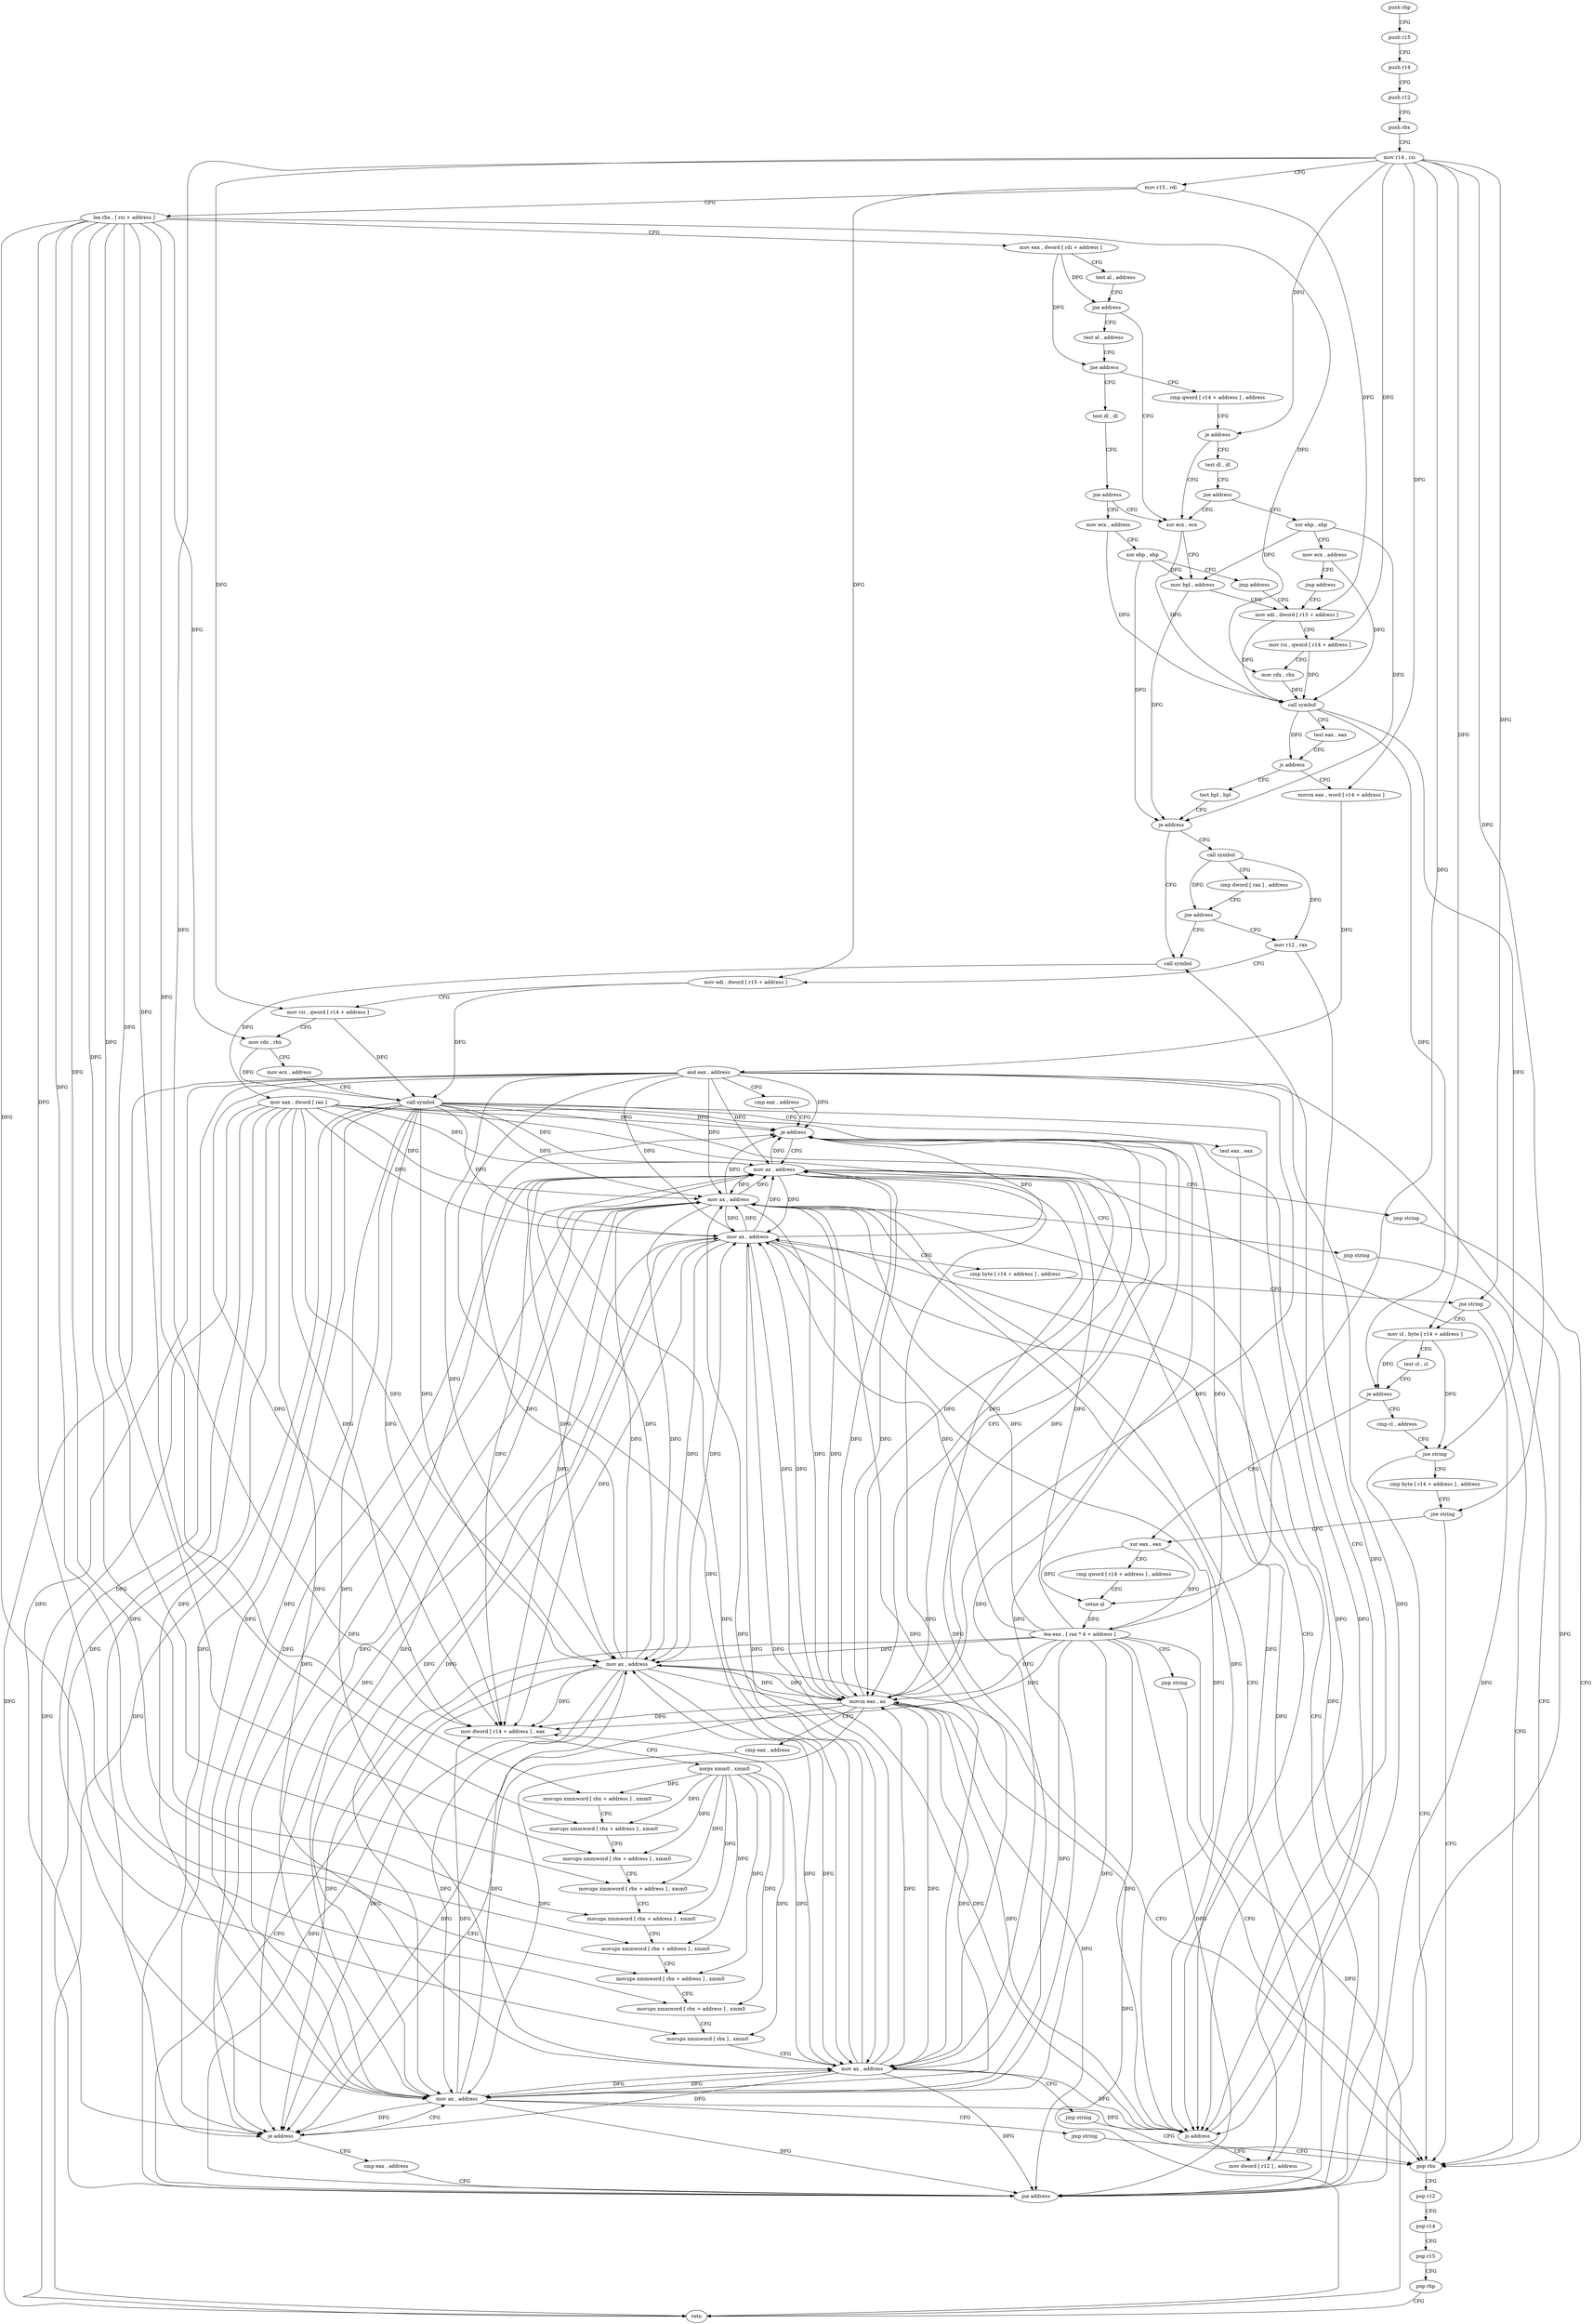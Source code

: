 digraph "func" {
"4209776" [label = "push rbp" ]
"4209777" [label = "push r15" ]
"4209779" [label = "push r14" ]
"4209781" [label = "push r12" ]
"4209783" [label = "push rbx" ]
"4209784" [label = "mov r14 , rsi" ]
"4209787" [label = "mov r15 , rdi" ]
"4209790" [label = "lea rbx , [ rsi + address ]" ]
"4209794" [label = "mov eax , dword [ rdi + address ]" ]
"4209797" [label = "test al , address" ]
"4209799" [label = "jne address" ]
"4209838" [label = "xor ecx , ecx" ]
"4209801" [label = "test al , address" ]
"4209840" [label = "mov bpl , address" ]
"4209843" [label = "mov edi , dword [ r15 + address ]" ]
"4209803" [label = "jne address" ]
"4209818" [label = "cmp qword [ r14 + address ] , address" ]
"4209805" [label = "test dl , dl" ]
"4209986" [label = "test bpl , bpl" ]
"4209989" [label = "je address" ]
"4210043" [label = "call symbol" ]
"4209991" [label = "call symbol" ]
"4209863" [label = "movzx eax , word [ r14 + address ]" ]
"4209871" [label = "and eax , address" ]
"4209876" [label = "cmp eax , address" ]
"4209881" [label = "je address" ]
"4210107" [label = "mov ax , address" ]
"4209887" [label = "movzx eax , ax" ]
"4209823" [label = "je address" ]
"4209825" [label = "test dl , dl" ]
"4209807" [label = "jne address" ]
"4209809" [label = "mov ecx , address" ]
"4210048" [label = "mov eax , dword [ rax ]" ]
"4210050" [label = "mov dword [ r14 + address ] , eax" ]
"4210054" [label = "xorps xmm0 , xmm0" ]
"4210057" [label = "movups xmmword [ rbx + address ] , xmm0" ]
"4210064" [label = "movups xmmword [ rbx + address ] , xmm0" ]
"4210068" [label = "movups xmmword [ rbx + address ] , xmm0" ]
"4210072" [label = "movups xmmword [ rbx + address ] , xmm0" ]
"4210076" [label = "movups xmmword [ rbx + address ] , xmm0" ]
"4210080" [label = "movups xmmword [ rbx + address ] , xmm0" ]
"4210084" [label = "movups xmmword [ rbx + address ] , xmm0" ]
"4210088" [label = "movups xmmword [ rbx + address ] , xmm0" ]
"4210092" [label = "movups xmmword [ rbx ] , xmm0" ]
"4210095" [label = "mov ax , address" ]
"4210099" [label = "jmp string" ]
"4210117" [label = "pop rbx" ]
"4209996" [label = "cmp dword [ rax ] , address" ]
"4209999" [label = "jne address" ]
"4210001" [label = "mov r12 , rax" ]
"4210111" [label = "jmp string" ]
"4209890" [label = "cmp eax , address" ]
"4209895" [label = "je address" ]
"4210101" [label = "mov ax , address" ]
"4209901" [label = "cmp eax , address" ]
"4209827" [label = "jne address" ]
"4209829" [label = "xor ebp , ebp" ]
"4209814" [label = "xor ebp , ebp" ]
"4209816" [label = "jmp address" ]
"4210118" [label = "pop r12" ]
"4210120" [label = "pop r14" ]
"4210122" [label = "pop r15" ]
"4210124" [label = "pop rbp" ]
"4210125" [label = "retn" ]
"4210004" [label = "mov edi , dword [ r15 + address ]" ]
"4210008" [label = "mov rsi , qword [ r14 + address ]" ]
"4210012" [label = "mov rdx , rbx" ]
"4210015" [label = "mov ecx , address" ]
"4210020" [label = "call symbol" ]
"4210025" [label = "test eax , eax" ]
"4210027" [label = "js address" ]
"4210029" [label = "mov dword [ r12 ] , address" ]
"4210105" [label = "jmp string" ]
"4209906" [label = "jne address" ]
"4210113" [label = "mov ax , address" ]
"4209912" [label = "mov ax , address" ]
"4209831" [label = "mov ecx , address" ]
"4209836" [label = "jmp address" ]
"4209847" [label = "mov rsi , qword [ r14 + address ]" ]
"4209851" [label = "mov rdx , rbx" ]
"4209854" [label = "call symbol" ]
"4209859" [label = "test eax , eax" ]
"4209861" [label = "js address" ]
"4210037" [label = "mov ax , address" ]
"4210041" [label = "jmp string" ]
"4209916" [label = "cmp byte [ r14 + address ] , address" ]
"4209924" [label = "jne string" ]
"4209930" [label = "mov cl , byte [ r14 + address ]" ]
"4209937" [label = "test cl , cl" ]
"4209939" [label = "je address" ]
"4209964" [label = "xor eax , eax" ]
"4209941" [label = "cmp cl , address" ]
"4209966" [label = "cmp qword [ r14 + address ] , address" ]
"4209971" [label = "setne al" ]
"4209974" [label = "lea eax , [ rax * 4 + address ]" ]
"4209981" [label = "jmp string" ]
"4209944" [label = "jne string" ]
"4209950" [label = "cmp byte [ r14 + address ] , address" ]
"4209958" [label = "jne string" ]
"4209776" -> "4209777" [ label = "CFG" ]
"4209777" -> "4209779" [ label = "CFG" ]
"4209779" -> "4209781" [ label = "CFG" ]
"4209781" -> "4209783" [ label = "CFG" ]
"4209783" -> "4209784" [ label = "CFG" ]
"4209784" -> "4209787" [ label = "CFG" ]
"4209784" -> "4209847" [ label = "DFG" ]
"4209784" -> "4209823" [ label = "DFG" ]
"4209784" -> "4209863" [ label = "DFG" ]
"4209784" -> "4210050" [ label = "DFG" ]
"4209784" -> "4210008" [ label = "DFG" ]
"4209784" -> "4209924" [ label = "DFG" ]
"4209784" -> "4209930" [ label = "DFG" ]
"4209784" -> "4209971" [ label = "DFG" ]
"4209784" -> "4209958" [ label = "DFG" ]
"4209787" -> "4209790" [ label = "CFG" ]
"4209787" -> "4209843" [ label = "DFG" ]
"4209787" -> "4210004" [ label = "DFG" ]
"4209790" -> "4209794" [ label = "CFG" ]
"4209790" -> "4209851" [ label = "DFG" ]
"4209790" -> "4210057" [ label = "DFG" ]
"4209790" -> "4210064" [ label = "DFG" ]
"4209790" -> "4210068" [ label = "DFG" ]
"4209790" -> "4210072" [ label = "DFG" ]
"4209790" -> "4210076" [ label = "DFG" ]
"4209790" -> "4210080" [ label = "DFG" ]
"4209790" -> "4210084" [ label = "DFG" ]
"4209790" -> "4210088" [ label = "DFG" ]
"4209790" -> "4210092" [ label = "DFG" ]
"4209790" -> "4210012" [ label = "DFG" ]
"4209794" -> "4209797" [ label = "CFG" ]
"4209794" -> "4209799" [ label = "DFG" ]
"4209794" -> "4209803" [ label = "DFG" ]
"4209797" -> "4209799" [ label = "CFG" ]
"4209799" -> "4209838" [ label = "CFG" ]
"4209799" -> "4209801" [ label = "CFG" ]
"4209838" -> "4209840" [ label = "CFG" ]
"4209838" -> "4209854" [ label = "DFG" ]
"4209801" -> "4209803" [ label = "CFG" ]
"4209840" -> "4209843" [ label = "CFG" ]
"4209840" -> "4209989" [ label = "DFG" ]
"4209843" -> "4209847" [ label = "CFG" ]
"4209843" -> "4209854" [ label = "DFG" ]
"4209803" -> "4209818" [ label = "CFG" ]
"4209803" -> "4209805" [ label = "CFG" ]
"4209818" -> "4209823" [ label = "CFG" ]
"4209805" -> "4209807" [ label = "CFG" ]
"4209986" -> "4209989" [ label = "CFG" ]
"4209989" -> "4210043" [ label = "CFG" ]
"4209989" -> "4209991" [ label = "CFG" ]
"4210043" -> "4210048" [ label = "DFG" ]
"4209991" -> "4209996" [ label = "CFG" ]
"4209991" -> "4209999" [ label = "DFG" ]
"4209991" -> "4210001" [ label = "DFG" ]
"4209863" -> "4209871" [ label = "DFG" ]
"4209871" -> "4209876" [ label = "CFG" ]
"4209871" -> "4209881" [ label = "DFG" ]
"4209871" -> "4210050" [ label = "DFG" ]
"4209871" -> "4210095" [ label = "DFG" ]
"4209871" -> "4210107" [ label = "DFG" ]
"4209871" -> "4209887" [ label = "DFG" ]
"4209871" -> "4209895" [ label = "DFG" ]
"4209871" -> "4210125" [ label = "DFG" ]
"4209871" -> "4210027" [ label = "DFG" ]
"4209871" -> "4210101" [ label = "DFG" ]
"4209871" -> "4209906" [ label = "DFG" ]
"4209871" -> "4210037" [ label = "DFG" ]
"4209871" -> "4210113" [ label = "DFG" ]
"4209871" -> "4209912" [ label = "DFG" ]
"4209876" -> "4209881" [ label = "CFG" ]
"4209881" -> "4210107" [ label = "CFG" ]
"4209881" -> "4209887" [ label = "CFG" ]
"4210107" -> "4210111" [ label = "CFG" ]
"4210107" -> "4209881" [ label = "DFG" ]
"4210107" -> "4210050" [ label = "DFG" ]
"4210107" -> "4210095" [ label = "DFG" ]
"4210107" -> "4209887" [ label = "DFG" ]
"4210107" -> "4209895" [ label = "DFG" ]
"4210107" -> "4210027" [ label = "DFG" ]
"4210107" -> "4210101" [ label = "DFG" ]
"4210107" -> "4209906" [ label = "DFG" ]
"4210107" -> "4210037" [ label = "DFG" ]
"4210107" -> "4210113" [ label = "DFG" ]
"4210107" -> "4209912" [ label = "DFG" ]
"4209887" -> "4209890" [ label = "CFG" ]
"4209887" -> "4209881" [ label = "DFG" ]
"4209887" -> "4210050" [ label = "DFG" ]
"4209887" -> "4210095" [ label = "DFG" ]
"4209887" -> "4210107" [ label = "DFG" ]
"4209887" -> "4209895" [ label = "DFG" ]
"4209887" -> "4210125" [ label = "DFG" ]
"4209887" -> "4210027" [ label = "DFG" ]
"4209887" -> "4210101" [ label = "DFG" ]
"4209887" -> "4209906" [ label = "DFG" ]
"4209887" -> "4210037" [ label = "DFG" ]
"4209887" -> "4210113" [ label = "DFG" ]
"4209887" -> "4209912" [ label = "DFG" ]
"4209823" -> "4209838" [ label = "CFG" ]
"4209823" -> "4209825" [ label = "CFG" ]
"4209825" -> "4209827" [ label = "CFG" ]
"4209807" -> "4209838" [ label = "CFG" ]
"4209807" -> "4209809" [ label = "CFG" ]
"4209809" -> "4209814" [ label = "CFG" ]
"4209809" -> "4209854" [ label = "DFG" ]
"4210048" -> "4210050" [ label = "DFG" ]
"4210048" -> "4209881" [ label = "DFG" ]
"4210048" -> "4210095" [ label = "DFG" ]
"4210048" -> "4210107" [ label = "DFG" ]
"4210048" -> "4209887" [ label = "DFG" ]
"4210048" -> "4209895" [ label = "DFG" ]
"4210048" -> "4210125" [ label = "DFG" ]
"4210048" -> "4210027" [ label = "DFG" ]
"4210048" -> "4210101" [ label = "DFG" ]
"4210048" -> "4209906" [ label = "DFG" ]
"4210048" -> "4210037" [ label = "DFG" ]
"4210048" -> "4210113" [ label = "DFG" ]
"4210048" -> "4209912" [ label = "DFG" ]
"4210050" -> "4210054" [ label = "CFG" ]
"4210054" -> "4210057" [ label = "DFG" ]
"4210054" -> "4210064" [ label = "DFG" ]
"4210054" -> "4210068" [ label = "DFG" ]
"4210054" -> "4210072" [ label = "DFG" ]
"4210054" -> "4210076" [ label = "DFG" ]
"4210054" -> "4210080" [ label = "DFG" ]
"4210054" -> "4210084" [ label = "DFG" ]
"4210054" -> "4210088" [ label = "DFG" ]
"4210054" -> "4210092" [ label = "DFG" ]
"4210057" -> "4210064" [ label = "CFG" ]
"4210064" -> "4210068" [ label = "CFG" ]
"4210068" -> "4210072" [ label = "CFG" ]
"4210072" -> "4210076" [ label = "CFG" ]
"4210076" -> "4210080" [ label = "CFG" ]
"4210080" -> "4210084" [ label = "CFG" ]
"4210084" -> "4210088" [ label = "CFG" ]
"4210088" -> "4210092" [ label = "CFG" ]
"4210092" -> "4210095" [ label = "CFG" ]
"4210095" -> "4210099" [ label = "CFG" ]
"4210095" -> "4209881" [ label = "DFG" ]
"4210095" -> "4210050" [ label = "DFG" ]
"4210095" -> "4210107" [ label = "DFG" ]
"4210095" -> "4209887" [ label = "DFG" ]
"4210095" -> "4209895" [ label = "DFG" ]
"4210095" -> "4210027" [ label = "DFG" ]
"4210095" -> "4210101" [ label = "DFG" ]
"4210095" -> "4209906" [ label = "DFG" ]
"4210095" -> "4210037" [ label = "DFG" ]
"4210095" -> "4210113" [ label = "DFG" ]
"4210095" -> "4209912" [ label = "DFG" ]
"4210099" -> "4210117" [ label = "CFG" ]
"4210117" -> "4210118" [ label = "CFG" ]
"4209996" -> "4209999" [ label = "CFG" ]
"4209999" -> "4210043" [ label = "CFG" ]
"4209999" -> "4210001" [ label = "CFG" ]
"4210001" -> "4210004" [ label = "CFG" ]
"4210001" -> "4210029" [ label = "DFG" ]
"4210111" -> "4210117" [ label = "CFG" ]
"4209890" -> "4209895" [ label = "CFG" ]
"4209895" -> "4210101" [ label = "CFG" ]
"4209895" -> "4209901" [ label = "CFG" ]
"4210101" -> "4210105" [ label = "CFG" ]
"4210101" -> "4209881" [ label = "DFG" ]
"4210101" -> "4210050" [ label = "DFG" ]
"4210101" -> "4210095" [ label = "DFG" ]
"4210101" -> "4210107" [ label = "DFG" ]
"4210101" -> "4209887" [ label = "DFG" ]
"4210101" -> "4209895" [ label = "DFG" ]
"4210101" -> "4210027" [ label = "DFG" ]
"4210101" -> "4209906" [ label = "DFG" ]
"4210101" -> "4210037" [ label = "DFG" ]
"4210101" -> "4210113" [ label = "DFG" ]
"4210101" -> "4209912" [ label = "DFG" ]
"4209901" -> "4209906" [ label = "CFG" ]
"4209827" -> "4209838" [ label = "CFG" ]
"4209827" -> "4209829" [ label = "CFG" ]
"4209829" -> "4209831" [ label = "CFG" ]
"4209829" -> "4209840" [ label = "DFG" ]
"4209829" -> "4209989" [ label = "DFG" ]
"4209814" -> "4209816" [ label = "CFG" ]
"4209814" -> "4209840" [ label = "DFG" ]
"4209814" -> "4209989" [ label = "DFG" ]
"4209816" -> "4209843" [ label = "CFG" ]
"4210118" -> "4210120" [ label = "CFG" ]
"4210120" -> "4210122" [ label = "CFG" ]
"4210122" -> "4210124" [ label = "CFG" ]
"4210124" -> "4210125" [ label = "CFG" ]
"4210004" -> "4210008" [ label = "CFG" ]
"4210004" -> "4210020" [ label = "DFG" ]
"4210008" -> "4210012" [ label = "CFG" ]
"4210008" -> "4210020" [ label = "DFG" ]
"4210012" -> "4210015" [ label = "CFG" ]
"4210012" -> "4210020" [ label = "DFG" ]
"4210015" -> "4210020" [ label = "CFG" ]
"4210020" -> "4210025" [ label = "CFG" ]
"4210020" -> "4209881" [ label = "DFG" ]
"4210020" -> "4210050" [ label = "DFG" ]
"4210020" -> "4210095" [ label = "DFG" ]
"4210020" -> "4210107" [ label = "DFG" ]
"4210020" -> "4209887" [ label = "DFG" ]
"4210020" -> "4209895" [ label = "DFG" ]
"4210020" -> "4210125" [ label = "DFG" ]
"4210020" -> "4210027" [ label = "DFG" ]
"4210020" -> "4210101" [ label = "DFG" ]
"4210020" -> "4209906" [ label = "DFG" ]
"4210020" -> "4210037" [ label = "DFG" ]
"4210020" -> "4210113" [ label = "DFG" ]
"4210020" -> "4209912" [ label = "DFG" ]
"4210025" -> "4210027" [ label = "CFG" ]
"4210027" -> "4210043" [ label = "CFG" ]
"4210027" -> "4210029" [ label = "CFG" ]
"4210029" -> "4210037" [ label = "CFG" ]
"4210105" -> "4210117" [ label = "CFG" ]
"4209906" -> "4210113" [ label = "CFG" ]
"4209906" -> "4209912" [ label = "CFG" ]
"4210113" -> "4210117" [ label = "CFG" ]
"4210113" -> "4209881" [ label = "DFG" ]
"4210113" -> "4210050" [ label = "DFG" ]
"4210113" -> "4210095" [ label = "DFG" ]
"4210113" -> "4210107" [ label = "DFG" ]
"4210113" -> "4209887" [ label = "DFG" ]
"4210113" -> "4209895" [ label = "DFG" ]
"4210113" -> "4210027" [ label = "DFG" ]
"4210113" -> "4210101" [ label = "DFG" ]
"4210113" -> "4209906" [ label = "DFG" ]
"4210113" -> "4210037" [ label = "DFG" ]
"4210113" -> "4209912" [ label = "DFG" ]
"4209912" -> "4209916" [ label = "CFG" ]
"4209912" -> "4209881" [ label = "DFG" ]
"4209912" -> "4210050" [ label = "DFG" ]
"4209912" -> "4210095" [ label = "DFG" ]
"4209912" -> "4210107" [ label = "DFG" ]
"4209912" -> "4209887" [ label = "DFG" ]
"4209912" -> "4209895" [ label = "DFG" ]
"4209912" -> "4210027" [ label = "DFG" ]
"4209912" -> "4210101" [ label = "DFG" ]
"4209912" -> "4209906" [ label = "DFG" ]
"4209912" -> "4210037" [ label = "DFG" ]
"4209912" -> "4210113" [ label = "DFG" ]
"4209831" -> "4209836" [ label = "CFG" ]
"4209831" -> "4209854" [ label = "DFG" ]
"4209836" -> "4209843" [ label = "CFG" ]
"4209847" -> "4209851" [ label = "CFG" ]
"4209847" -> "4209854" [ label = "DFG" ]
"4209851" -> "4209854" [ label = "DFG" ]
"4209854" -> "4209859" [ label = "CFG" ]
"4209854" -> "4209861" [ label = "DFG" ]
"4209854" -> "4209939" [ label = "DFG" ]
"4209854" -> "4209944" [ label = "DFG" ]
"4209859" -> "4209861" [ label = "CFG" ]
"4209861" -> "4209986" [ label = "CFG" ]
"4209861" -> "4209863" [ label = "CFG" ]
"4210037" -> "4210041" [ label = "CFG" ]
"4210037" -> "4209881" [ label = "DFG" ]
"4210037" -> "4210050" [ label = "DFG" ]
"4210037" -> "4210095" [ label = "DFG" ]
"4210037" -> "4210107" [ label = "DFG" ]
"4210037" -> "4209887" [ label = "DFG" ]
"4210037" -> "4209895" [ label = "DFG" ]
"4210037" -> "4210027" [ label = "DFG" ]
"4210037" -> "4210101" [ label = "DFG" ]
"4210037" -> "4209906" [ label = "DFG" ]
"4210037" -> "4210113" [ label = "DFG" ]
"4210037" -> "4209912" [ label = "DFG" ]
"4210041" -> "4210117" [ label = "CFG" ]
"4209916" -> "4209924" [ label = "CFG" ]
"4209924" -> "4210117" [ label = "CFG" ]
"4209924" -> "4209930" [ label = "CFG" ]
"4209930" -> "4209937" [ label = "CFG" ]
"4209930" -> "4209939" [ label = "DFG" ]
"4209930" -> "4209944" [ label = "DFG" ]
"4209937" -> "4209939" [ label = "CFG" ]
"4209939" -> "4209964" [ label = "CFG" ]
"4209939" -> "4209941" [ label = "CFG" ]
"4209964" -> "4209966" [ label = "CFG" ]
"4209964" -> "4209971" [ label = "DFG" ]
"4209964" -> "4209974" [ label = "DFG" ]
"4209941" -> "4209944" [ label = "CFG" ]
"4209966" -> "4209971" [ label = "CFG" ]
"4209971" -> "4209974" [ label = "DFG" ]
"4209974" -> "4209981" [ label = "CFG" ]
"4209974" -> "4209881" [ label = "DFG" ]
"4209974" -> "4210050" [ label = "DFG" ]
"4209974" -> "4210095" [ label = "DFG" ]
"4209974" -> "4210107" [ label = "DFG" ]
"4209974" -> "4209887" [ label = "DFG" ]
"4209974" -> "4209895" [ label = "DFG" ]
"4209974" -> "4210027" [ label = "DFG" ]
"4209974" -> "4210101" [ label = "DFG" ]
"4209974" -> "4209906" [ label = "DFG" ]
"4209974" -> "4210037" [ label = "DFG" ]
"4209974" -> "4210113" [ label = "DFG" ]
"4209974" -> "4209912" [ label = "DFG" ]
"4209974" -> "4210125" [ label = "DFG" ]
"4209981" -> "4210117" [ label = "CFG" ]
"4209944" -> "4210117" [ label = "CFG" ]
"4209944" -> "4209950" [ label = "CFG" ]
"4209950" -> "4209958" [ label = "CFG" ]
"4209958" -> "4210117" [ label = "CFG" ]
"4209958" -> "4209964" [ label = "CFG" ]
}

